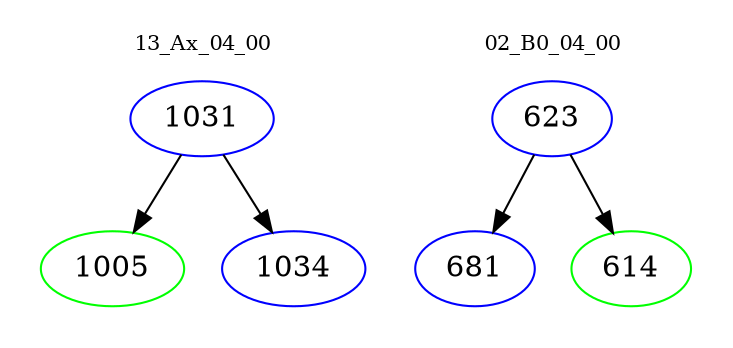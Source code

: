 digraph{
subgraph cluster_0 {
color = white
label = "13_Ax_04_00";
fontsize=10;
T0_1031 [label="1031", color="blue"]
T0_1031 -> T0_1005 [color="black"]
T0_1005 [label="1005", color="green"]
T0_1031 -> T0_1034 [color="black"]
T0_1034 [label="1034", color="blue"]
}
subgraph cluster_1 {
color = white
label = "02_B0_04_00";
fontsize=10;
T1_623 [label="623", color="blue"]
T1_623 -> T1_681 [color="black"]
T1_681 [label="681", color="blue"]
T1_623 -> T1_614 [color="black"]
T1_614 [label="614", color="green"]
}
}

